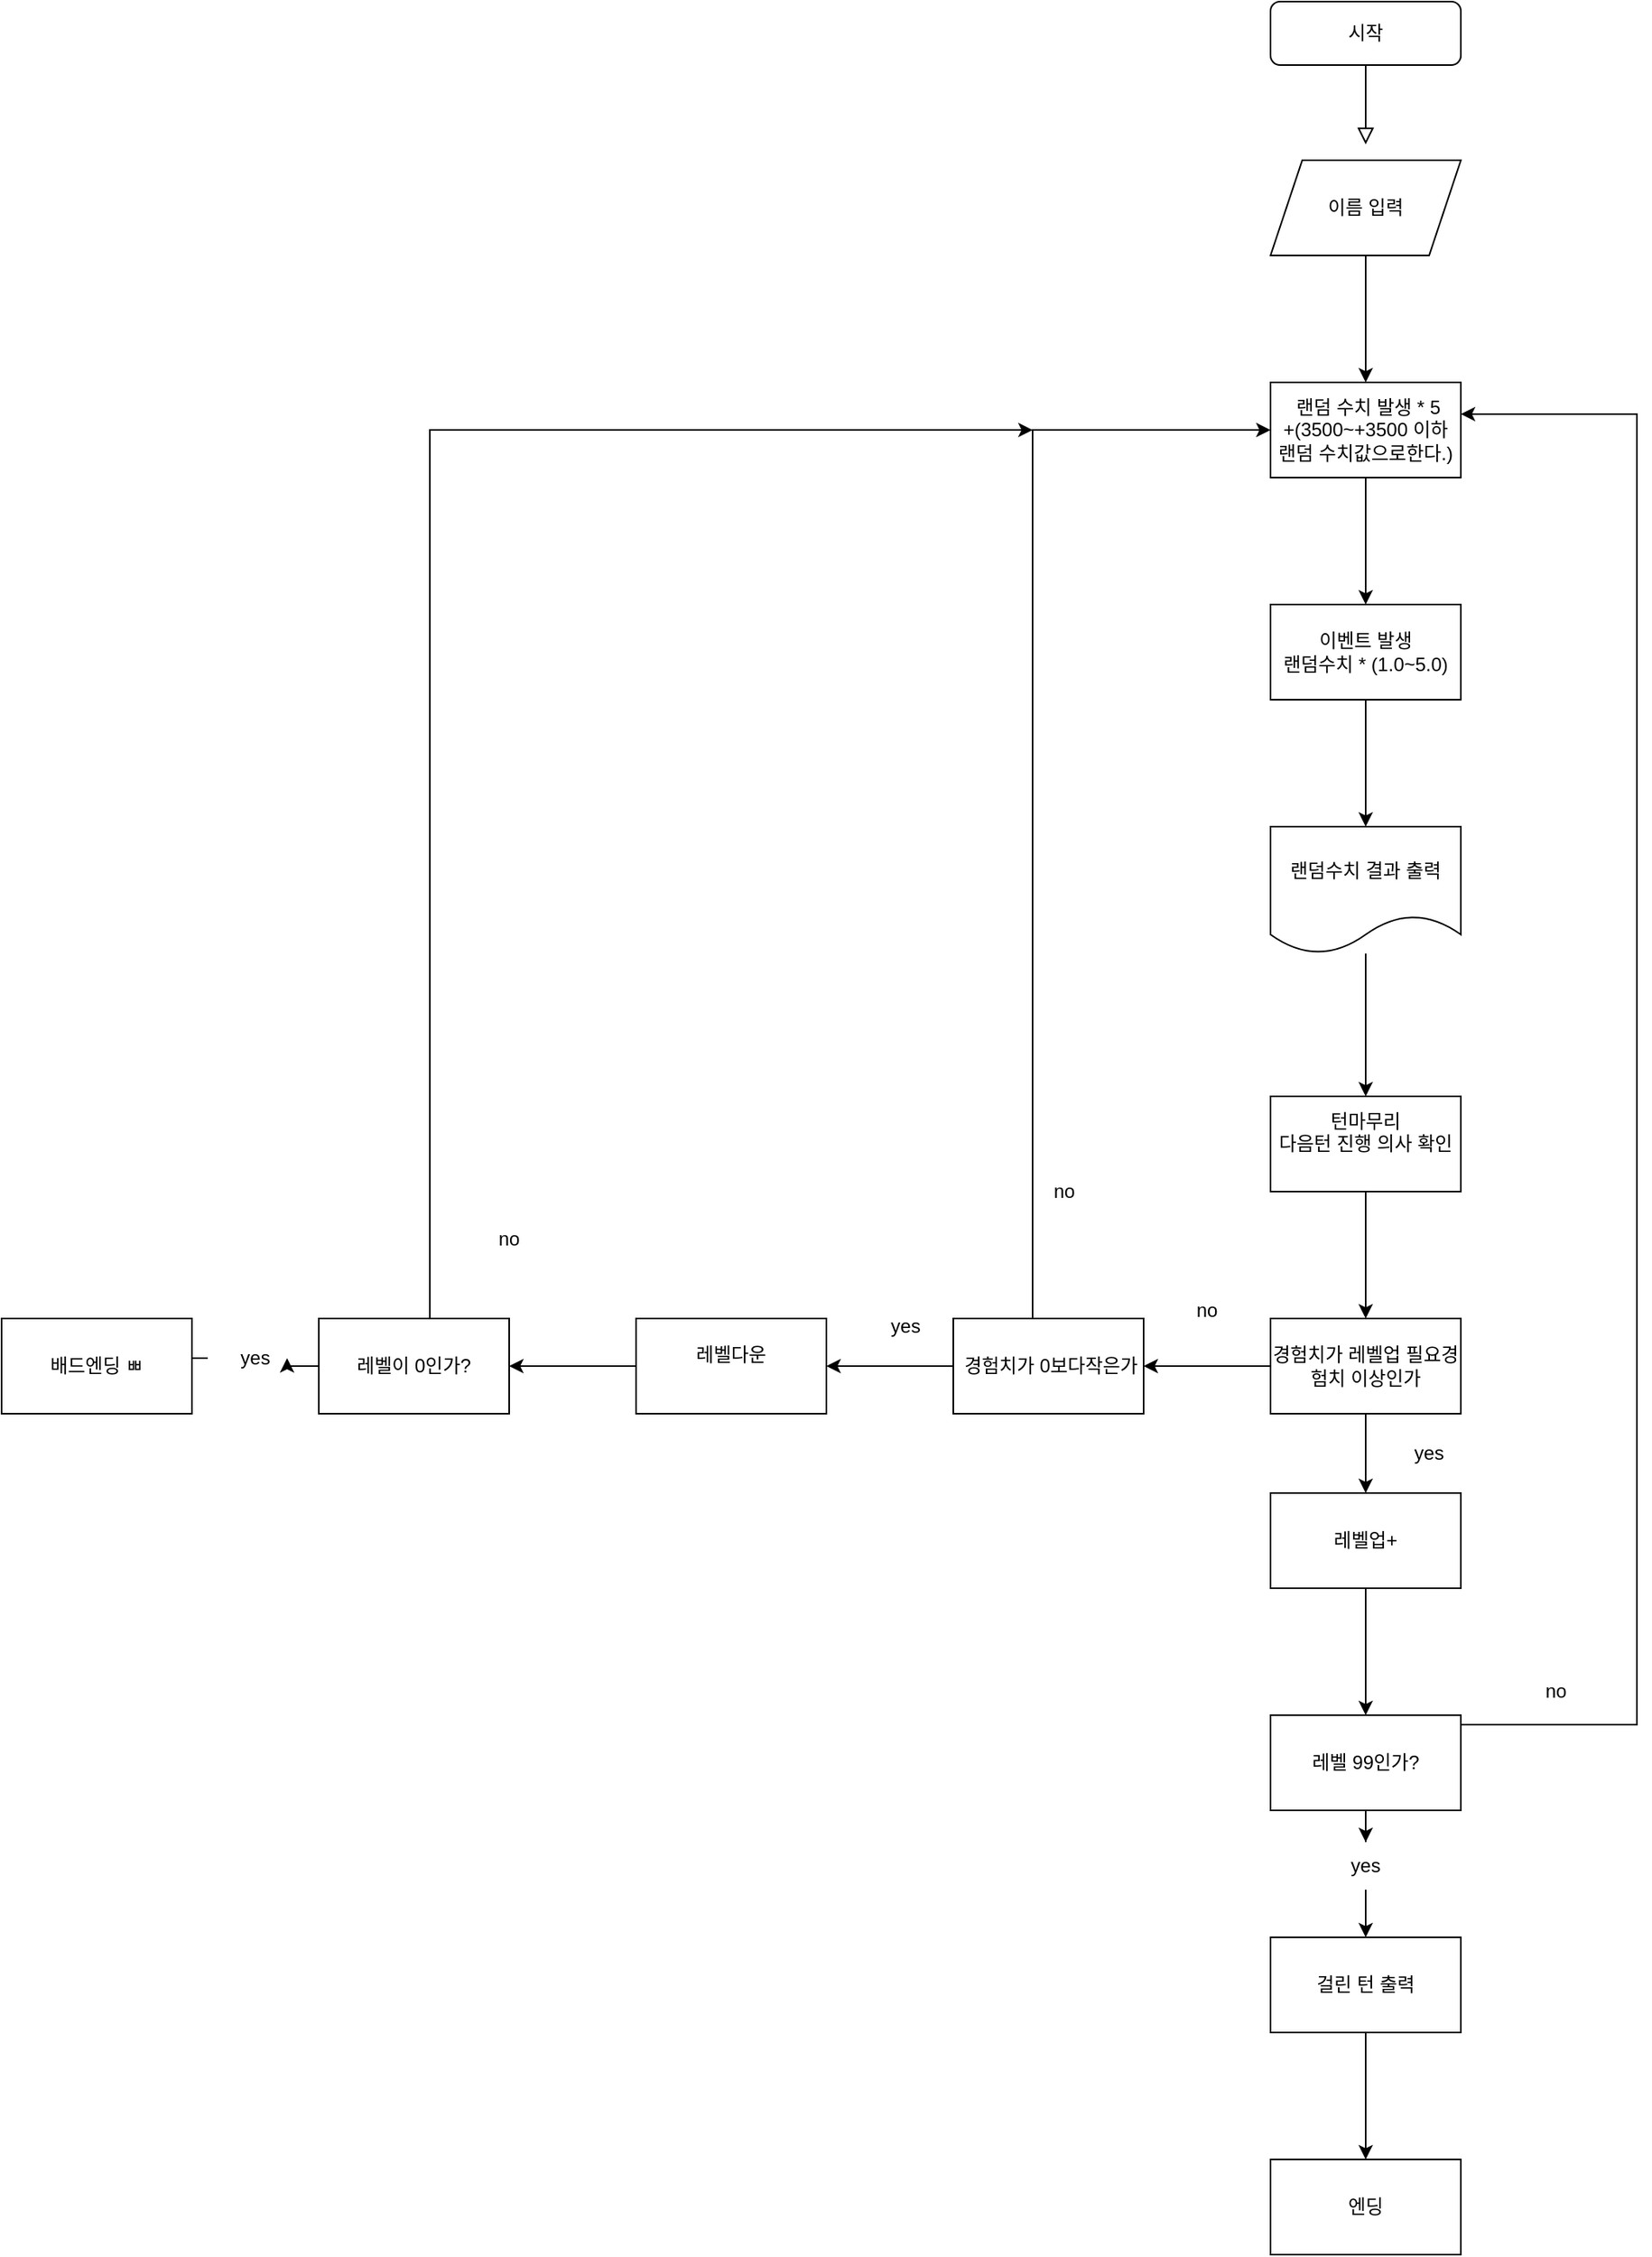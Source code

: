 <mxfile version="24.2.1" type="device">
  <diagram id="C5RBs43oDa-KdzZeNtuy" name="Page-1">
    <mxGraphModel dx="2191" dy="793" grid="1" gridSize="10" guides="1" tooltips="1" connect="1" arrows="1" fold="1" page="1" pageScale="1" pageWidth="827" pageHeight="1169" math="0" shadow="0">
      <root>
        <mxCell id="WIyWlLk6GJQsqaUBKTNV-0" />
        <mxCell id="WIyWlLk6GJQsqaUBKTNV-1" parent="WIyWlLk6GJQsqaUBKTNV-0" />
        <mxCell id="WIyWlLk6GJQsqaUBKTNV-2" value="" style="rounded=0;html=1;jettySize=auto;orthogonalLoop=1;fontSize=11;endArrow=block;endFill=0;endSize=8;strokeWidth=1;shadow=0;labelBackgroundColor=none;edgeStyle=orthogonalEdgeStyle;" parent="WIyWlLk6GJQsqaUBKTNV-1" source="WIyWlLk6GJQsqaUBKTNV-3" edge="1">
          <mxGeometry relative="1" as="geometry">
            <mxPoint x="220" y="170" as="targetPoint" />
          </mxGeometry>
        </mxCell>
        <mxCell id="WIyWlLk6GJQsqaUBKTNV-3" value="시작" style="rounded=1;whiteSpace=wrap;html=1;fontSize=12;glass=0;strokeWidth=1;shadow=0;" parent="WIyWlLk6GJQsqaUBKTNV-1" vertex="1">
          <mxGeometry x="160" y="80" width="120" height="40" as="geometry" />
        </mxCell>
        <mxCell id="pj7tW2o4S6UGBjeSqYa8-2" value="" style="edgeStyle=orthogonalEdgeStyle;rounded=0;orthogonalLoop=1;jettySize=auto;html=1;" parent="WIyWlLk6GJQsqaUBKTNV-1" source="pj7tW2o4S6UGBjeSqYa8-0" target="pj7tW2o4S6UGBjeSqYa8-1" edge="1">
          <mxGeometry relative="1" as="geometry" />
        </mxCell>
        <mxCell id="pj7tW2o4S6UGBjeSqYa8-0" value="이름 입력" style="shape=parallelogram;perimeter=parallelogramPerimeter;whiteSpace=wrap;html=1;fixedSize=1;" parent="WIyWlLk6GJQsqaUBKTNV-1" vertex="1">
          <mxGeometry x="160" y="180" width="120" height="60" as="geometry" />
        </mxCell>
        <mxCell id="pj7tW2o4S6UGBjeSqYa8-4" value="" style="edgeStyle=orthogonalEdgeStyle;rounded=0;orthogonalLoop=1;jettySize=auto;html=1;" parent="WIyWlLk6GJQsqaUBKTNV-1" source="pj7tW2o4S6UGBjeSqYa8-1" target="pj7tW2o4S6UGBjeSqYa8-3" edge="1">
          <mxGeometry relative="1" as="geometry" />
        </mxCell>
        <mxCell id="pj7tW2o4S6UGBjeSqYa8-1" value="&amp;nbsp;랜덤 수치 발생 * 5&lt;div&gt;+(3500~+3500 이하 랜덤 수치값으로한다.)&lt;/div&gt;" style="whiteSpace=wrap;html=1;" parent="WIyWlLk6GJQsqaUBKTNV-1" vertex="1">
          <mxGeometry x="160" y="320" width="120" height="60" as="geometry" />
        </mxCell>
        <mxCell id="pj7tW2o4S6UGBjeSqYa8-6" value="" style="edgeStyle=orthogonalEdgeStyle;rounded=0;orthogonalLoop=1;jettySize=auto;html=1;" parent="WIyWlLk6GJQsqaUBKTNV-1" source="pj7tW2o4S6UGBjeSqYa8-3" edge="1">
          <mxGeometry relative="1" as="geometry">
            <mxPoint x="220" y="600" as="targetPoint" />
          </mxGeometry>
        </mxCell>
        <mxCell id="pj7tW2o4S6UGBjeSqYa8-3" value="이벤트 발생&lt;div&gt;랜덤수치 * (1.0~5.0)&lt;/div&gt;" style="whiteSpace=wrap;html=1;" parent="WIyWlLk6GJQsqaUBKTNV-1" vertex="1">
          <mxGeometry x="160" y="460" width="120" height="60" as="geometry" />
        </mxCell>
        <mxCell id="pj7tW2o4S6UGBjeSqYa8-9" value="" style="edgeStyle=orthogonalEdgeStyle;rounded=0;orthogonalLoop=1;jettySize=auto;html=1;" parent="WIyWlLk6GJQsqaUBKTNV-1" source="pj7tW2o4S6UGBjeSqYa8-7" target="pj7tW2o4S6UGBjeSqYa8-8" edge="1">
          <mxGeometry relative="1" as="geometry" />
        </mxCell>
        <mxCell id="pj7tW2o4S6UGBjeSqYa8-7" value="랜덤수치 결과 출력" style="shape=document;whiteSpace=wrap;html=1;boundedLbl=1;" parent="WIyWlLk6GJQsqaUBKTNV-1" vertex="1">
          <mxGeometry x="160" y="600" width="120" height="80" as="geometry" />
        </mxCell>
        <mxCell id="pj7tW2o4S6UGBjeSqYa8-11" value="" style="edgeStyle=orthogonalEdgeStyle;rounded=0;orthogonalLoop=1;jettySize=auto;html=1;" parent="WIyWlLk6GJQsqaUBKTNV-1" source="pj7tW2o4S6UGBjeSqYa8-8" target="pj7tW2o4S6UGBjeSqYa8-10" edge="1">
          <mxGeometry relative="1" as="geometry" />
        </mxCell>
        <mxCell id="pj7tW2o4S6UGBjeSqYa8-8" value="턴마무리&lt;div&gt;다음턴 진행 의사 확인&lt;/div&gt;&lt;div&gt;&lt;br&gt;&lt;/div&gt;" style="whiteSpace=wrap;html=1;" parent="WIyWlLk6GJQsqaUBKTNV-1" vertex="1">
          <mxGeometry x="160" y="770" width="120" height="60" as="geometry" />
        </mxCell>
        <mxCell id="pj7tW2o4S6UGBjeSqYa8-17" value="" style="edgeStyle=orthogonalEdgeStyle;rounded=0;orthogonalLoop=1;jettySize=auto;html=1;" parent="WIyWlLk6GJQsqaUBKTNV-1" source="pj7tW2o4S6UGBjeSqYa8-10" target="pj7tW2o4S6UGBjeSqYa8-16" edge="1">
          <mxGeometry relative="1" as="geometry" />
        </mxCell>
        <mxCell id="pj7tW2o4S6UGBjeSqYa8-30" value="" style="edgeStyle=orthogonalEdgeStyle;rounded=0;orthogonalLoop=1;jettySize=auto;html=1;" parent="WIyWlLk6GJQsqaUBKTNV-1" source="pj7tW2o4S6UGBjeSqYa8-10" target="pj7tW2o4S6UGBjeSqYa8-29" edge="1">
          <mxGeometry relative="1" as="geometry" />
        </mxCell>
        <mxCell id="pj7tW2o4S6UGBjeSqYa8-10" value="경험치가 레벨업 필요경험치 이상인가" style="whiteSpace=wrap;html=1;" parent="WIyWlLk6GJQsqaUBKTNV-1" vertex="1">
          <mxGeometry x="160" y="910" width="120" height="60" as="geometry" />
        </mxCell>
        <mxCell id="pj7tW2o4S6UGBjeSqYa8-19" value="" style="edgeStyle=orthogonalEdgeStyle;rounded=0;orthogonalLoop=1;jettySize=auto;html=1;" parent="WIyWlLk6GJQsqaUBKTNV-1" source="pj7tW2o4S6UGBjeSqYa8-16" target="pj7tW2o4S6UGBjeSqYa8-18" edge="1">
          <mxGeometry relative="1" as="geometry" />
        </mxCell>
        <mxCell id="pj7tW2o4S6UGBjeSqYa8-16" value="&lt;div&gt;&amp;nbsp;경험치가 0보다작은가&lt;/div&gt;" style="whiteSpace=wrap;html=1;" parent="WIyWlLk6GJQsqaUBKTNV-1" vertex="1">
          <mxGeometry x="-40" y="910" width="120" height="60" as="geometry" />
        </mxCell>
        <mxCell id="pj7tW2o4S6UGBjeSqYa8-21" value="" style="edgeStyle=orthogonalEdgeStyle;rounded=0;orthogonalLoop=1;jettySize=auto;html=1;" parent="WIyWlLk6GJQsqaUBKTNV-1" source="pj7tW2o4S6UGBjeSqYa8-18" target="pj7tW2o4S6UGBjeSqYa8-20" edge="1">
          <mxGeometry relative="1" as="geometry" />
        </mxCell>
        <mxCell id="pj7tW2o4S6UGBjeSqYa8-18" value="레벨다운&lt;div&gt;&lt;br&gt;&lt;/div&gt;" style="whiteSpace=wrap;html=1;" parent="WIyWlLk6GJQsqaUBKTNV-1" vertex="1">
          <mxGeometry x="-240" y="910" width="120" height="60" as="geometry" />
        </mxCell>
        <mxCell id="pj7tW2o4S6UGBjeSqYa8-46" value="" style="edgeStyle=orthogonalEdgeStyle;rounded=0;orthogonalLoop=1;jettySize=auto;html=1;" parent="WIyWlLk6GJQsqaUBKTNV-1" source="pj7tW2o4S6UGBjeSqYa8-27" target="pj7tW2o4S6UGBjeSqYa8-45" edge="1">
          <mxGeometry relative="1" as="geometry" />
        </mxCell>
        <mxCell id="pj7tW2o4S6UGBjeSqYa8-47" style="edgeStyle=orthogonalEdgeStyle;rounded=0;orthogonalLoop=1;jettySize=auto;html=1;" parent="WIyWlLk6GJQsqaUBKTNV-1" source="pj7tW2o4S6UGBjeSqYa8-20" edge="1">
          <mxGeometry relative="1" as="geometry">
            <mxPoint x="10" y="350" as="targetPoint" />
            <Array as="points">
              <mxPoint x="-370" y="350" />
            </Array>
          </mxGeometry>
        </mxCell>
        <mxCell id="pj7tW2o4S6UGBjeSqYa8-20" value="레벨이 0인가?" style="whiteSpace=wrap;html=1;" parent="WIyWlLk6GJQsqaUBKTNV-1" vertex="1">
          <mxGeometry x="-440" y="910" width="120" height="60" as="geometry" />
        </mxCell>
        <mxCell id="pj7tW2o4S6UGBjeSqYa8-22" value="yes" style="text;html=1;align=center;verticalAlign=middle;whiteSpace=wrap;rounded=0;" parent="WIyWlLk6GJQsqaUBKTNV-1" vertex="1">
          <mxGeometry x="230" y="980" width="60" height="30" as="geometry" />
        </mxCell>
        <mxCell id="pj7tW2o4S6UGBjeSqYa8-23" value="no" style="text;html=1;align=center;verticalAlign=middle;whiteSpace=wrap;rounded=0;" parent="WIyWlLk6GJQsqaUBKTNV-1" vertex="1">
          <mxGeometry x="90" y="890" width="60" height="30" as="geometry" />
        </mxCell>
        <mxCell id="pj7tW2o4S6UGBjeSqYa8-28" value="no" style="text;html=1;align=center;verticalAlign=middle;whiteSpace=wrap;rounded=0;" parent="WIyWlLk6GJQsqaUBKTNV-1" vertex="1">
          <mxGeometry y="815" width="60" height="30" as="geometry" />
        </mxCell>
        <mxCell id="pj7tW2o4S6UGBjeSqYa8-34" value="" style="edgeStyle=orthogonalEdgeStyle;rounded=0;orthogonalLoop=1;jettySize=auto;html=1;" parent="WIyWlLk6GJQsqaUBKTNV-1" source="pj7tW2o4S6UGBjeSqYa8-29" target="pj7tW2o4S6UGBjeSqYa8-33" edge="1">
          <mxGeometry relative="1" as="geometry" />
        </mxCell>
        <mxCell id="pj7tW2o4S6UGBjeSqYa8-29" value="레벨업+" style="rounded=0;whiteSpace=wrap;html=1;" parent="WIyWlLk6GJQsqaUBKTNV-1" vertex="1">
          <mxGeometry x="160" y="1020" width="120" height="60" as="geometry" />
        </mxCell>
        <mxCell id="pj7tW2o4S6UGBjeSqYa8-36" value="" style="edgeStyle=orthogonalEdgeStyle;rounded=0;orthogonalLoop=1;jettySize=auto;html=1;" parent="WIyWlLk6GJQsqaUBKTNV-1" source="pj7tW2o4S6UGBjeSqYa8-31" target="pj7tW2o4S6UGBjeSqYa8-35" edge="1">
          <mxGeometry relative="1" as="geometry" />
        </mxCell>
        <mxCell id="pj7tW2o4S6UGBjeSqYa8-39" style="edgeStyle=orthogonalEdgeStyle;rounded=0;orthogonalLoop=1;jettySize=auto;html=1;exitX=1;exitY=0.5;exitDx=0;exitDy=0;" parent="WIyWlLk6GJQsqaUBKTNV-1" source="pj7tW2o4S6UGBjeSqYa8-33" target="pj7tW2o4S6UGBjeSqYa8-1" edge="1">
          <mxGeometry relative="1" as="geometry">
            <mxPoint x="390" y="340" as="targetPoint" />
            <mxPoint x="334" y="1166.3" as="sourcePoint" />
            <Array as="points">
              <mxPoint x="280" y="1166" />
              <mxPoint x="391" y="1166" />
              <mxPoint x="391" y="340" />
            </Array>
          </mxGeometry>
        </mxCell>
        <mxCell id="pj7tW2o4S6UGBjeSqYa8-33" value="레벨 99인가?" style="whiteSpace=wrap;html=1;rounded=0;" parent="WIyWlLk6GJQsqaUBKTNV-1" vertex="1">
          <mxGeometry x="160" y="1160" width="120" height="60" as="geometry" />
        </mxCell>
        <mxCell id="pj7tW2o4S6UGBjeSqYa8-38" value="" style="edgeStyle=orthogonalEdgeStyle;rounded=0;orthogonalLoop=1;jettySize=auto;html=1;" parent="WIyWlLk6GJQsqaUBKTNV-1" source="pj7tW2o4S6UGBjeSqYa8-35" target="pj7tW2o4S6UGBjeSqYa8-37" edge="1">
          <mxGeometry relative="1" as="geometry" />
        </mxCell>
        <mxCell id="pj7tW2o4S6UGBjeSqYa8-35" value="걸린 턴 출력" style="whiteSpace=wrap;html=1;rounded=0;" parent="WIyWlLk6GJQsqaUBKTNV-1" vertex="1">
          <mxGeometry x="160" y="1300" width="120" height="60" as="geometry" />
        </mxCell>
        <mxCell id="pj7tW2o4S6UGBjeSqYa8-37" value="엔딩" style="whiteSpace=wrap;html=1;rounded=0;" parent="WIyWlLk6GJQsqaUBKTNV-1" vertex="1">
          <mxGeometry x="160" y="1440" width="120" height="60" as="geometry" />
        </mxCell>
        <mxCell id="pj7tW2o4S6UGBjeSqYa8-42" value="no" style="text;html=1;align=center;verticalAlign=middle;whiteSpace=wrap;rounded=0;" parent="WIyWlLk6GJQsqaUBKTNV-1" vertex="1">
          <mxGeometry x="310" y="1130" width="60" height="30" as="geometry" />
        </mxCell>
        <mxCell id="pj7tW2o4S6UGBjeSqYa8-43" value="" style="edgeStyle=orthogonalEdgeStyle;rounded=0;orthogonalLoop=1;jettySize=auto;html=1;" parent="WIyWlLk6GJQsqaUBKTNV-1" source="pj7tW2o4S6UGBjeSqYa8-33" target="pj7tW2o4S6UGBjeSqYa8-31" edge="1">
          <mxGeometry relative="1" as="geometry">
            <mxPoint x="220" y="1220" as="sourcePoint" />
            <mxPoint x="220" y="1300" as="targetPoint" />
          </mxGeometry>
        </mxCell>
        <mxCell id="pj7tW2o4S6UGBjeSqYa8-31" value="yes" style="text;html=1;align=center;verticalAlign=middle;whiteSpace=wrap;rounded=0;" parent="WIyWlLk6GJQsqaUBKTNV-1" vertex="1">
          <mxGeometry x="190" y="1240" width="60" height="30" as="geometry" />
        </mxCell>
        <mxCell id="pj7tW2o4S6UGBjeSqYa8-45" value="배드엔딩 ㅃ" style="whiteSpace=wrap;html=1;" parent="WIyWlLk6GJQsqaUBKTNV-1" vertex="1">
          <mxGeometry x="-640" y="910" width="120" height="60" as="geometry" />
        </mxCell>
        <mxCell id="pj7tW2o4S6UGBjeSqYa8-48" value="yes" style="text;html=1;align=center;verticalAlign=middle;whiteSpace=wrap;rounded=0;" parent="WIyWlLk6GJQsqaUBKTNV-1" vertex="1">
          <mxGeometry x="-100" y="900" width="60" height="30" as="geometry" />
        </mxCell>
        <mxCell id="pj7tW2o4S6UGBjeSqYa8-49" value="" style="edgeStyle=orthogonalEdgeStyle;rounded=0;orthogonalLoop=1;jettySize=auto;html=1;" parent="WIyWlLk6GJQsqaUBKTNV-1" source="pj7tW2o4S6UGBjeSqYa8-20" target="pj7tW2o4S6UGBjeSqYa8-27" edge="1">
          <mxGeometry relative="1" as="geometry">
            <mxPoint x="-440" y="940" as="sourcePoint" />
            <mxPoint x="-520" y="940" as="targetPoint" />
          </mxGeometry>
        </mxCell>
        <mxCell id="pj7tW2o4S6UGBjeSqYa8-27" value="yes" style="text;html=1;align=center;verticalAlign=middle;whiteSpace=wrap;rounded=0;" parent="WIyWlLk6GJQsqaUBKTNV-1" vertex="1">
          <mxGeometry x="-510" y="920" width="60" height="30" as="geometry" />
        </mxCell>
        <mxCell id="pj7tW2o4S6UGBjeSqYa8-50" value="no" style="text;html=1;align=center;verticalAlign=middle;whiteSpace=wrap;rounded=0;" parent="WIyWlLk6GJQsqaUBKTNV-1" vertex="1">
          <mxGeometry x="-350" y="845" width="60" height="30" as="geometry" />
        </mxCell>
        <mxCell id="pj7tW2o4S6UGBjeSqYa8-51" value="" style="endArrow=classic;html=1;rounded=0;entryX=0;entryY=0.5;entryDx=0;entryDy=0;" parent="WIyWlLk6GJQsqaUBKTNV-1" target="pj7tW2o4S6UGBjeSqYa8-1" edge="1">
          <mxGeometry width="50" height="50" relative="1" as="geometry">
            <mxPoint x="10" y="910" as="sourcePoint" />
            <mxPoint x="60" y="860" as="targetPoint" />
            <Array as="points">
              <mxPoint x="10" y="350" />
            </Array>
          </mxGeometry>
        </mxCell>
      </root>
    </mxGraphModel>
  </diagram>
</mxfile>
